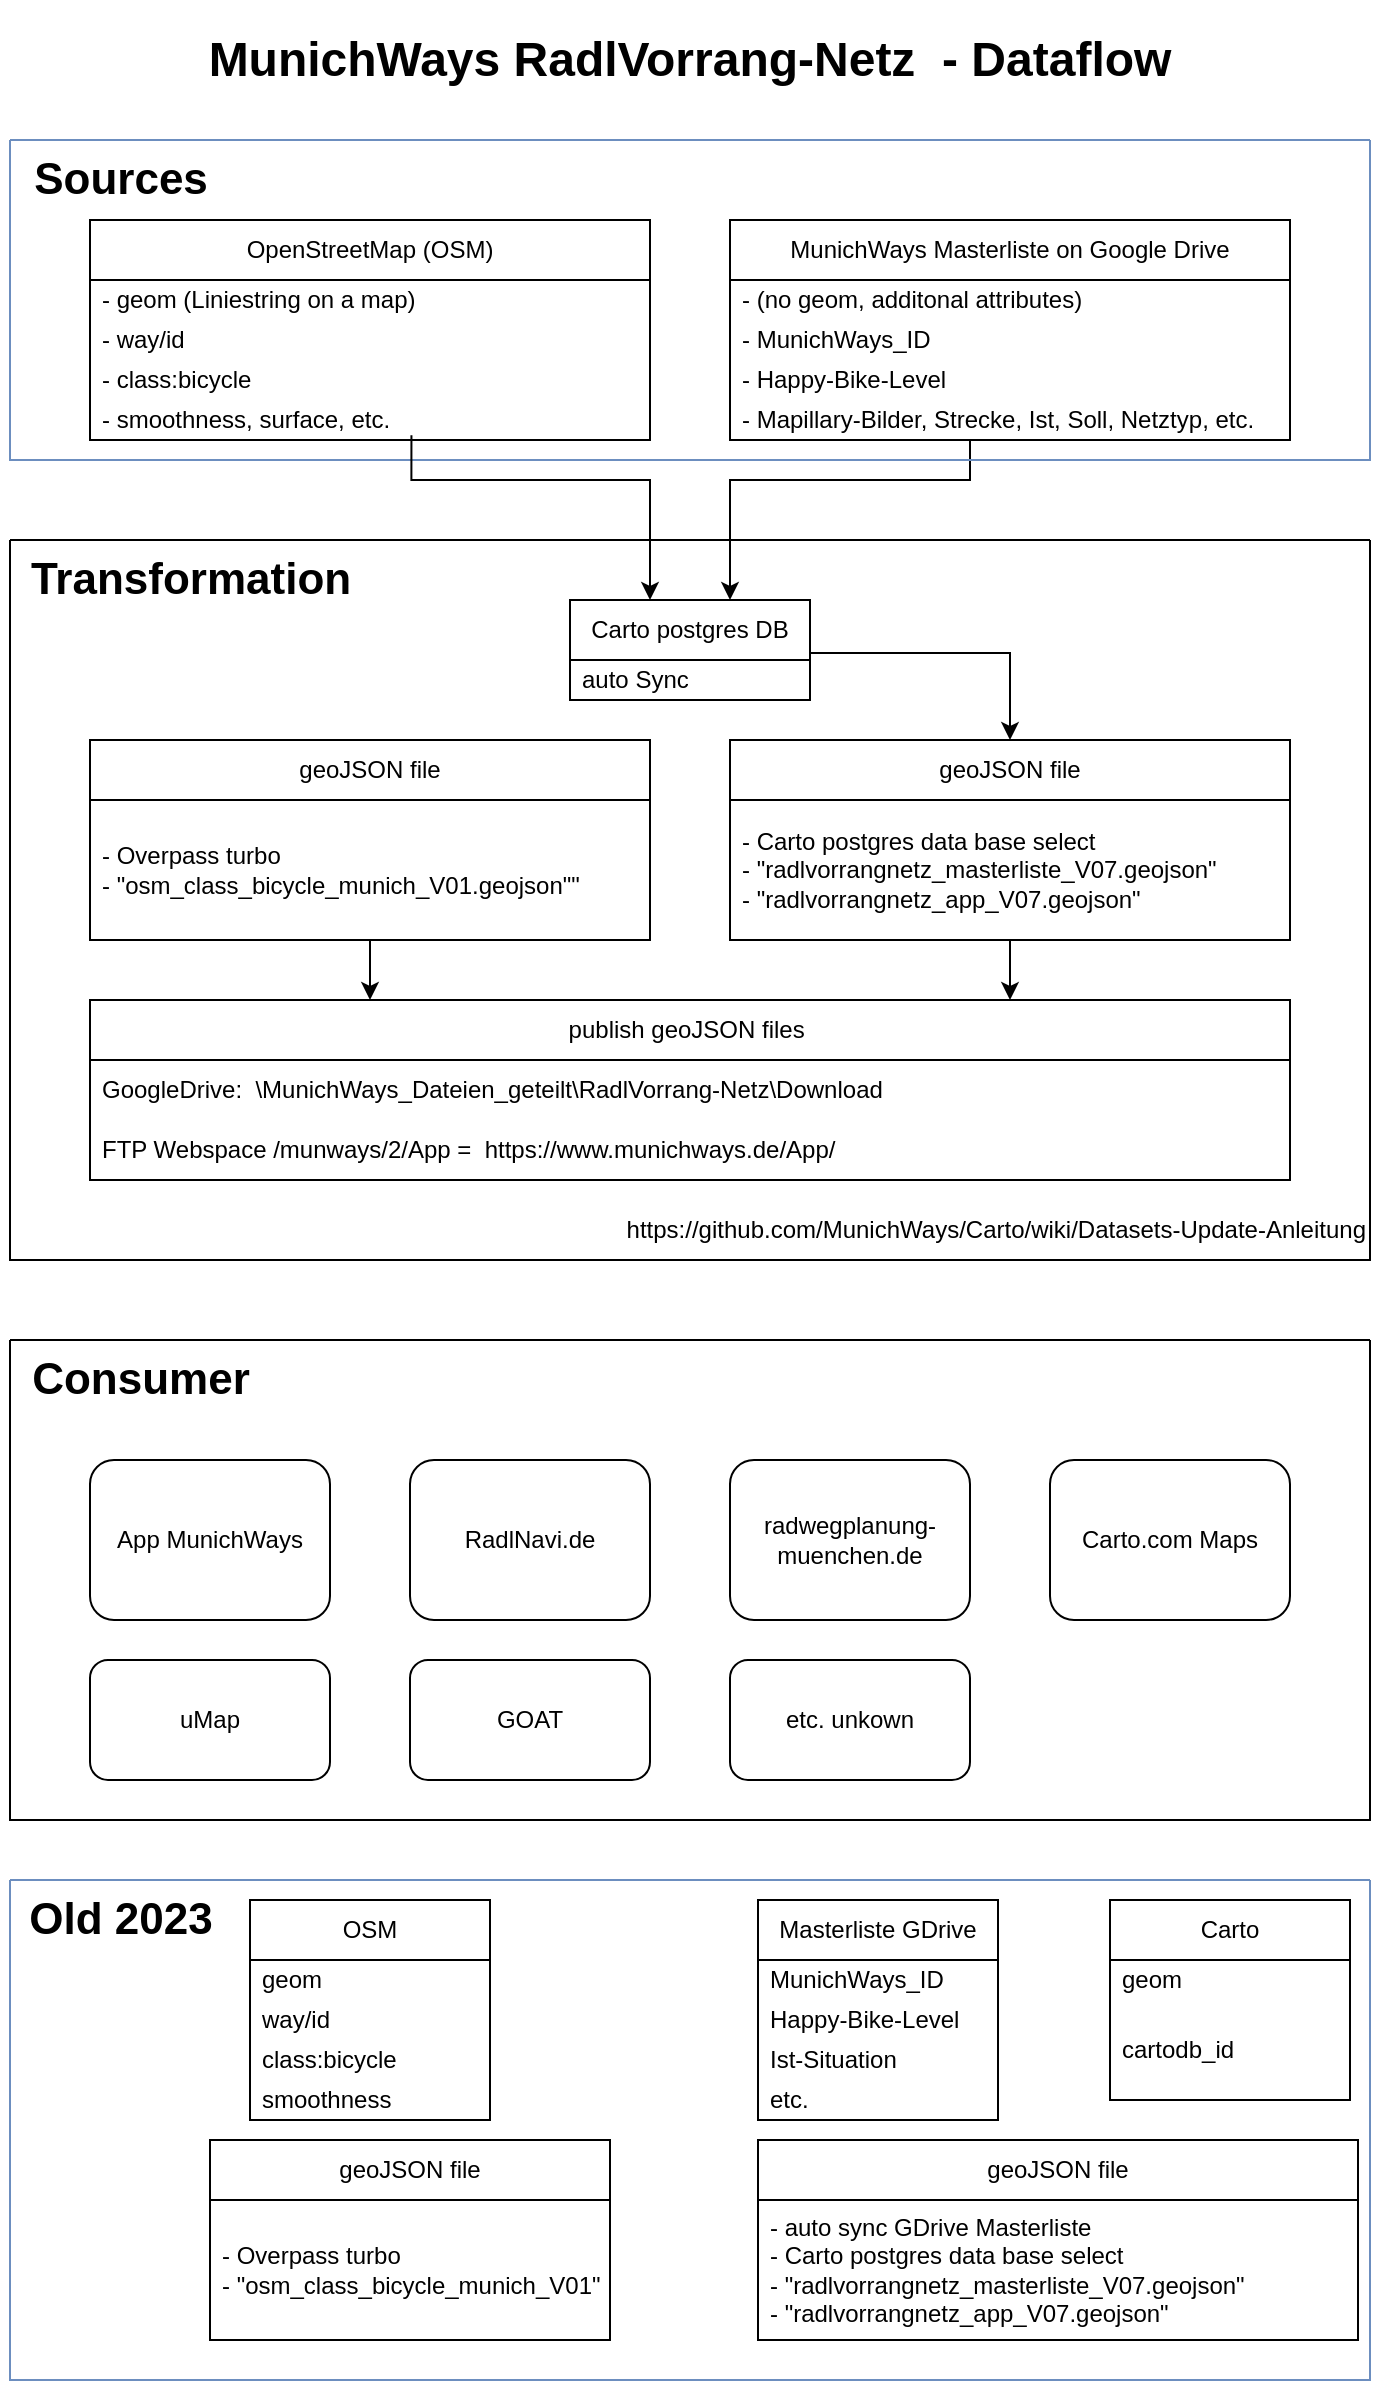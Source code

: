 <mxfile version="22.1.18" type="github">
  <diagram name="Seite-1" id="1gigDWmgY16nIXidn-Pi">
    <mxGraphModel dx="916" dy="494" grid="1" gridSize="10" guides="1" tooltips="1" connect="1" arrows="1" fold="1" page="1" pageScale="1" pageWidth="827" pageHeight="1169" math="0" shadow="0">
      <root>
        <mxCell id="0" />
        <mxCell id="1" parent="0" />
        <mxCell id="Gjcdm5e2cdCdozhZfkkM-72" value="" style="edgeStyle=orthogonalEdgeStyle;rounded=0;orthogonalLoop=1;jettySize=auto;html=1;" parent="1" source="Gjcdm5e2cdCdozhZfkkM-10" target="Gjcdm5e2cdCdozhZfkkM-66" edge="1">
          <mxGeometry relative="1" as="geometry">
            <Array as="points">
              <mxPoint x="520" y="250" />
              <mxPoint x="400" y="250" />
            </Array>
          </mxGeometry>
        </mxCell>
        <mxCell id="Gjcdm5e2cdCdozhZfkkM-23" value="" style="swimlane;startSize=0;fillColor=#dae8fc;strokeColor=#6c8ebf;fillStyle=auto;" parent="1" vertex="1">
          <mxGeometry x="40" y="80" width="680" height="160" as="geometry" />
        </mxCell>
        <mxCell id="Gjcdm5e2cdCdozhZfkkM-24" value="&lt;b&gt;&lt;font style=&quot;font-size: 22px;&quot;&gt;Sources&lt;/font&gt;&lt;/b&gt;" style="text;html=1;align=center;verticalAlign=middle;resizable=0;points=[];autosize=1;strokeColor=none;fillColor=none;" parent="Gjcdm5e2cdCdozhZfkkM-23" vertex="1">
          <mxGeometry width="110" height="40" as="geometry" />
        </mxCell>
        <mxCell id="Gjcdm5e2cdCdozhZfkkM-4" value="OpenStreetMap (OSM)" style="swimlane;fontStyle=0;childLayout=stackLayout;horizontal=1;startSize=30;horizontalStack=0;resizeParent=1;resizeParentMax=0;resizeLast=0;collapsible=1;marginBottom=0;whiteSpace=wrap;html=1;" parent="Gjcdm5e2cdCdozhZfkkM-23" vertex="1">
          <mxGeometry x="40" y="40" width="280" height="110" as="geometry" />
        </mxCell>
        <mxCell id="Gjcdm5e2cdCdozhZfkkM-5" value="- geom (Liniestring on a map)" style="text;strokeColor=none;fillColor=none;align=left;verticalAlign=middle;spacingLeft=4;spacingRight=4;overflow=hidden;points=[[0,0.5],[1,0.5]];portConstraint=eastwest;rotatable=0;whiteSpace=wrap;html=1;" parent="Gjcdm5e2cdCdozhZfkkM-4" vertex="1">
          <mxGeometry y="30" width="280" height="20" as="geometry" />
        </mxCell>
        <mxCell id="Gjcdm5e2cdCdozhZfkkM-6" value="- way/id" style="text;strokeColor=none;fillColor=none;align=left;verticalAlign=middle;spacingLeft=4;spacingRight=4;overflow=hidden;points=[[0,0.5],[1,0.5]];portConstraint=eastwest;rotatable=0;whiteSpace=wrap;html=1;" parent="Gjcdm5e2cdCdozhZfkkM-4" vertex="1">
          <mxGeometry y="50" width="280" height="20" as="geometry" />
        </mxCell>
        <mxCell id="Gjcdm5e2cdCdozhZfkkM-9" value="- class:bicycle" style="text;strokeColor=none;fillColor=none;align=left;verticalAlign=middle;spacingLeft=4;spacingRight=4;overflow=hidden;points=[[0,0.5],[1,0.5]];portConstraint=eastwest;rotatable=0;whiteSpace=wrap;html=1;" parent="Gjcdm5e2cdCdozhZfkkM-4" vertex="1">
          <mxGeometry y="70" width="280" height="20" as="geometry" />
        </mxCell>
        <mxCell id="Gjcdm5e2cdCdozhZfkkM-7" value="- smoothness, surface, etc." style="text;strokeColor=none;fillColor=none;align=left;verticalAlign=middle;spacingLeft=4;spacingRight=4;overflow=hidden;points=[[0,0.5],[1,0.5]];portConstraint=eastwest;rotatable=0;whiteSpace=wrap;html=1;" parent="Gjcdm5e2cdCdozhZfkkM-4" vertex="1">
          <mxGeometry y="90" width="280" height="20" as="geometry" />
        </mxCell>
        <mxCell id="Gjcdm5e2cdCdozhZfkkM-10" value="MunichWays Masterliste on Google Drive" style="swimlane;fontStyle=0;childLayout=stackLayout;horizontal=1;startSize=30;horizontalStack=0;resizeParent=1;resizeParentMax=0;resizeLast=0;collapsible=1;marginBottom=0;whiteSpace=wrap;html=1;" parent="Gjcdm5e2cdCdozhZfkkM-23" vertex="1">
          <mxGeometry x="360" y="40" width="280" height="110" as="geometry" />
        </mxCell>
        <mxCell id="Gjcdm5e2cdCdozhZfkkM-12" value="- (no geom, additonal attributes)" style="text;strokeColor=none;fillColor=none;align=left;verticalAlign=middle;spacingLeft=4;spacingRight=4;overflow=hidden;points=[[0,0.5],[1,0.5]];portConstraint=eastwest;rotatable=0;whiteSpace=wrap;html=1;" parent="Gjcdm5e2cdCdozhZfkkM-10" vertex="1">
          <mxGeometry y="30" width="280" height="20" as="geometry" />
        </mxCell>
        <mxCell id="Gjcdm5e2cdCdozhZfkkM-13" value="- MunichWays_ID" style="text;strokeColor=none;fillColor=none;align=left;verticalAlign=middle;spacingLeft=4;spacingRight=4;overflow=hidden;points=[[0,0.5],[1,0.5]];portConstraint=eastwest;rotatable=0;whiteSpace=wrap;html=1;" parent="Gjcdm5e2cdCdozhZfkkM-10" vertex="1">
          <mxGeometry y="50" width="280" height="20" as="geometry" />
        </mxCell>
        <mxCell id="Gjcdm5e2cdCdozhZfkkM-14" value="- Happy-Bike-Level" style="text;strokeColor=none;fillColor=none;align=left;verticalAlign=middle;spacingLeft=4;spacingRight=4;overflow=hidden;points=[[0,0.5],[1,0.5]];portConstraint=eastwest;rotatable=0;whiteSpace=wrap;html=1;" parent="Gjcdm5e2cdCdozhZfkkM-10" vertex="1">
          <mxGeometry y="70" width="280" height="20" as="geometry" />
        </mxCell>
        <mxCell id="Gjcdm5e2cdCdozhZfkkM-15" value="- Mapillary-Bilder, Strecke, Ist, Soll, Netztyp, etc." style="text;strokeColor=none;fillColor=none;align=left;verticalAlign=middle;spacingLeft=4;spacingRight=4;overflow=hidden;points=[[0,0.5],[1,0.5]];portConstraint=eastwest;rotatable=0;whiteSpace=wrap;html=1;" parent="Gjcdm5e2cdCdozhZfkkM-10" vertex="1">
          <mxGeometry y="90" width="280" height="20" as="geometry" />
        </mxCell>
        <mxCell id="Gjcdm5e2cdCdozhZfkkM-38" value="" style="swimlane;startSize=0;" parent="1" vertex="1">
          <mxGeometry x="40" y="680" width="680" height="240" as="geometry" />
        </mxCell>
        <mxCell id="Gjcdm5e2cdCdozhZfkkM-39" value="&lt;font style=&quot;font-size: 22px;&quot;&gt;&lt;b&gt;Consumer&lt;/b&gt;&lt;/font&gt;" style="text;html=1;align=center;verticalAlign=middle;resizable=0;points=[];autosize=1;strokeColor=none;fillColor=none;" parent="Gjcdm5e2cdCdozhZfkkM-38" vertex="1">
          <mxGeometry width="130" height="40" as="geometry" />
        </mxCell>
        <mxCell id="Gjcdm5e2cdCdozhZfkkM-44" value="App MunichWays" style="rounded=1;whiteSpace=wrap;html=1;" parent="Gjcdm5e2cdCdozhZfkkM-38" vertex="1">
          <mxGeometry x="40" y="60" width="120" height="80" as="geometry" />
        </mxCell>
        <mxCell id="Gjcdm5e2cdCdozhZfkkM-45" value="RadlNavi.de" style="rounded=1;whiteSpace=wrap;html=1;" parent="Gjcdm5e2cdCdozhZfkkM-38" vertex="1">
          <mxGeometry x="200" y="60" width="120" height="80" as="geometry" />
        </mxCell>
        <mxCell id="Gjcdm5e2cdCdozhZfkkM-46" value="Carto.com Maps" style="rounded=1;whiteSpace=wrap;html=1;" parent="Gjcdm5e2cdCdozhZfkkM-38" vertex="1">
          <mxGeometry x="520" y="60" width="120" height="80" as="geometry" />
        </mxCell>
        <mxCell id="Gjcdm5e2cdCdozhZfkkM-47" value="radwegplanung-muenchen.de" style="rounded=1;whiteSpace=wrap;html=1;" parent="Gjcdm5e2cdCdozhZfkkM-38" vertex="1">
          <mxGeometry x="360" y="60" width="120" height="80" as="geometry" />
        </mxCell>
        <mxCell id="Gjcdm5e2cdCdozhZfkkM-87" value="uMap" style="rounded=1;whiteSpace=wrap;html=1;" parent="Gjcdm5e2cdCdozhZfkkM-38" vertex="1">
          <mxGeometry x="40" y="160" width="120" height="60" as="geometry" />
        </mxCell>
        <mxCell id="Gjcdm5e2cdCdozhZfkkM-88" value="etc. unkown" style="rounded=1;whiteSpace=wrap;html=1;" parent="Gjcdm5e2cdCdozhZfkkM-38" vertex="1">
          <mxGeometry x="360" y="160" width="120" height="60" as="geometry" />
        </mxCell>
        <mxCell id="Gjcdm5e2cdCdozhZfkkM-89" value="GOAT" style="rounded=1;whiteSpace=wrap;html=1;" parent="Gjcdm5e2cdCdozhZfkkM-38" vertex="1">
          <mxGeometry x="200" y="160" width="120" height="60" as="geometry" />
        </mxCell>
        <mxCell id="Gjcdm5e2cdCdozhZfkkM-48" value="" style="swimlane;startSize=0;" parent="1" vertex="1">
          <mxGeometry x="40" y="280" width="680" height="360" as="geometry" />
        </mxCell>
        <mxCell id="Gjcdm5e2cdCdozhZfkkM-50" value="&lt;b&gt;&lt;font style=&quot;font-size: 22px;&quot;&gt;Transformation&lt;/font&gt;&lt;/b&gt;" style="text;html=1;align=center;verticalAlign=middle;resizable=0;points=[];autosize=1;strokeColor=none;fillColor=none;" parent="Gjcdm5e2cdCdozhZfkkM-48" vertex="1">
          <mxGeometry width="180" height="40" as="geometry" />
        </mxCell>
        <mxCell id="Gjcdm5e2cdCdozhZfkkM-51" value="geoJSON file" style="swimlane;fontStyle=0;childLayout=stackLayout;horizontal=1;startSize=30;horizontalStack=0;resizeParent=1;resizeParentMax=0;resizeLast=0;collapsible=1;marginBottom=0;whiteSpace=wrap;html=1;" parent="Gjcdm5e2cdCdozhZfkkM-48" vertex="1">
          <mxGeometry x="40" y="100" width="280" height="100" as="geometry" />
        </mxCell>
        <mxCell id="Gjcdm5e2cdCdozhZfkkM-52" value="- Overpass turbo&lt;br&gt;- &quot;osm_class_bicycle_munich_V01.geojson&quot;&quot;" style="text;strokeColor=none;fillColor=none;align=left;verticalAlign=middle;spacingLeft=4;spacingRight=4;overflow=hidden;points=[[0,0.5],[1,0.5]];portConstraint=eastwest;rotatable=0;whiteSpace=wrap;html=1;" parent="Gjcdm5e2cdCdozhZfkkM-51" vertex="1">
          <mxGeometry y="30" width="280" height="70" as="geometry" />
        </mxCell>
        <mxCell id="Gjcdm5e2cdCdozhZfkkM-58" value="https://github.com/MunichWays/Carto/wiki/Datasets-Update-Anleitung" style="text;html=1;strokeColor=none;fillColor=none;align=right;verticalAlign=middle;whiteSpace=wrap;rounded=0;" parent="Gjcdm5e2cdCdozhZfkkM-48" vertex="1">
          <mxGeometry y="330" width="680" height="30" as="geometry" />
        </mxCell>
        <mxCell id="Gjcdm5e2cdCdozhZfkkM-81" value="" style="edgeStyle=orthogonalEdgeStyle;rounded=0;orthogonalLoop=1;jettySize=auto;html=1;exitX=1.003;exitY=-0.176;exitDx=0;exitDy=0;exitPerimeter=0;" parent="Gjcdm5e2cdCdozhZfkkM-48" source="Gjcdm5e2cdCdozhZfkkM-67" target="Gjcdm5e2cdCdozhZfkkM-79" edge="1">
          <mxGeometry relative="1" as="geometry" />
        </mxCell>
        <mxCell id="Gjcdm5e2cdCdozhZfkkM-66" value="Carto postgres DB" style="swimlane;fontStyle=0;childLayout=stackLayout;horizontal=1;startSize=30;horizontalStack=0;resizeParent=1;resizeParentMax=0;resizeLast=0;collapsible=1;marginBottom=0;whiteSpace=wrap;html=1;" parent="Gjcdm5e2cdCdozhZfkkM-48" vertex="1">
          <mxGeometry x="280" y="30" width="120" height="50" as="geometry" />
        </mxCell>
        <mxCell id="Gjcdm5e2cdCdozhZfkkM-67" value="auto Sync" style="text;strokeColor=none;fillColor=none;align=left;verticalAlign=middle;spacingLeft=4;spacingRight=4;overflow=hidden;points=[[0,0.5],[1,0.5]];portConstraint=eastwest;rotatable=0;whiteSpace=wrap;html=1;" parent="Gjcdm5e2cdCdozhZfkkM-66" vertex="1">
          <mxGeometry y="30" width="120" height="20" as="geometry" />
        </mxCell>
        <mxCell id="Gjcdm5e2cdCdozhZfkkM-75" value="publish geoJSON files&amp;nbsp;" style="swimlane;fontStyle=0;childLayout=stackLayout;horizontal=1;startSize=30;horizontalStack=0;resizeParent=1;resizeParentMax=0;resizeLast=0;collapsible=1;marginBottom=0;whiteSpace=wrap;html=1;" parent="Gjcdm5e2cdCdozhZfkkM-48" vertex="1">
          <mxGeometry x="40" y="230" width="600" height="90" as="geometry" />
        </mxCell>
        <mxCell id="Gjcdm5e2cdCdozhZfkkM-76" value="GoogleDrive:&amp;nbsp; \MunichWays_Dateien_geteilt\RadlVorrang-Netz\Download&amp;nbsp;" style="text;strokeColor=none;fillColor=none;align=left;verticalAlign=middle;spacingLeft=4;spacingRight=4;overflow=hidden;points=[[0,0.5],[1,0.5]];portConstraint=eastwest;rotatable=0;whiteSpace=wrap;html=1;" parent="Gjcdm5e2cdCdozhZfkkM-75" vertex="1">
          <mxGeometry y="30" width="600" height="30" as="geometry" />
        </mxCell>
        <mxCell id="Gjcdm5e2cdCdozhZfkkM-77" value="FTP Webspace /munways/2/App =&amp;nbsp; https://www.munichways.de/App/&amp;nbsp;" style="text;strokeColor=none;fillColor=none;align=left;verticalAlign=middle;spacingLeft=4;spacingRight=4;overflow=hidden;points=[[0,0.5],[1,0.5]];portConstraint=eastwest;rotatable=0;whiteSpace=wrap;html=1;" parent="Gjcdm5e2cdCdozhZfkkM-75" vertex="1">
          <mxGeometry y="60" width="600" height="30" as="geometry" />
        </mxCell>
        <mxCell id="Gjcdm5e2cdCdozhZfkkM-79" value="geoJSON file" style="swimlane;fontStyle=0;childLayout=stackLayout;horizontal=1;startSize=30;horizontalStack=0;resizeParent=1;resizeParentMax=0;resizeLast=0;collapsible=1;marginBottom=0;whiteSpace=wrap;html=1;" parent="Gjcdm5e2cdCdozhZfkkM-48" vertex="1">
          <mxGeometry x="360" y="100" width="280" height="100" as="geometry" />
        </mxCell>
        <mxCell id="Gjcdm5e2cdCdozhZfkkM-80" value="- Carto postgres data base select&lt;br&gt;- &quot;radlvorrangnetz_masterliste_V07.geojson&quot;&lt;br&gt;- &quot;radlvorrangnetz_app_V07.geojson&quot;" style="text;strokeColor=none;fillColor=none;align=left;verticalAlign=middle;spacingLeft=4;spacingRight=4;overflow=hidden;points=[[0,0.5],[1,0.5]];portConstraint=eastwest;rotatable=0;whiteSpace=wrap;html=1;" parent="Gjcdm5e2cdCdozhZfkkM-79" vertex="1">
          <mxGeometry y="30" width="280" height="70" as="geometry" />
        </mxCell>
        <mxCell id="Gjcdm5e2cdCdozhZfkkM-85" style="edgeStyle=orthogonalEdgeStyle;rounded=0;orthogonalLoop=1;jettySize=auto;html=1;" parent="Gjcdm5e2cdCdozhZfkkM-48" source="Gjcdm5e2cdCdozhZfkkM-51" edge="1">
          <mxGeometry relative="1" as="geometry">
            <mxPoint x="180" y="230" as="targetPoint" />
          </mxGeometry>
        </mxCell>
        <mxCell id="Gjcdm5e2cdCdozhZfkkM-86" style="edgeStyle=orthogonalEdgeStyle;rounded=0;orthogonalLoop=1;jettySize=auto;html=1;" parent="Gjcdm5e2cdCdozhZfkkM-48" source="Gjcdm5e2cdCdozhZfkkM-79" edge="1">
          <mxGeometry relative="1" as="geometry">
            <mxPoint x="500" y="230" as="targetPoint" />
          </mxGeometry>
        </mxCell>
        <mxCell id="Gjcdm5e2cdCdozhZfkkM-49" style="edgeStyle=orthogonalEdgeStyle;rounded=0;orthogonalLoop=1;jettySize=auto;html=1;exitX=0.5;exitY=1;exitDx=0;exitDy=0;" parent="1" source="Gjcdm5e2cdCdozhZfkkM-23" target="Gjcdm5e2cdCdozhZfkkM-23" edge="1">
          <mxGeometry relative="1" as="geometry" />
        </mxCell>
        <mxCell id="Gjcdm5e2cdCdozhZfkkM-57" value="" style="edgeStyle=orthogonalEdgeStyle;rounded=0;orthogonalLoop=1;jettySize=auto;html=1;exitX=0.574;exitY=0.884;exitDx=0;exitDy=0;exitPerimeter=0;" parent="1" source="Gjcdm5e2cdCdozhZfkkM-7" edge="1">
          <mxGeometry relative="1" as="geometry">
            <Array as="points">
              <mxPoint x="241" y="250" />
              <mxPoint x="360" y="250" />
            </Array>
            <mxPoint x="360" y="310" as="targetPoint" />
          </mxGeometry>
        </mxCell>
        <mxCell id="P5JjprqfyT6lThhLO7mP-44" value="" style="swimlane;startSize=0;fillColor=#dae8fc;strokeColor=#6c8ebf;fillStyle=auto;" vertex="1" parent="1">
          <mxGeometry x="40" y="950" width="680" height="250" as="geometry" />
        </mxCell>
        <mxCell id="P5JjprqfyT6lThhLO7mP-45" value="&lt;b&gt;&lt;font style=&quot;font-size: 22px;&quot;&gt;Old 2023&lt;/font&gt;&lt;/b&gt;" style="text;html=1;align=center;verticalAlign=middle;resizable=0;points=[];autosize=1;strokeColor=none;fillColor=none;" vertex="1" parent="P5JjprqfyT6lThhLO7mP-44">
          <mxGeometry x="-5" width="120" height="40" as="geometry" />
        </mxCell>
        <mxCell id="P5JjprqfyT6lThhLO7mP-46" value="Carto" style="swimlane;fontStyle=0;childLayout=stackLayout;horizontal=1;startSize=30;horizontalStack=0;resizeParent=1;resizeParentMax=0;resizeLast=0;collapsible=1;marginBottom=0;whiteSpace=wrap;html=1;" vertex="1" parent="P5JjprqfyT6lThhLO7mP-44">
          <mxGeometry x="550" y="10" width="120" height="100" as="geometry" />
        </mxCell>
        <mxCell id="P5JjprqfyT6lThhLO7mP-47" value="geom" style="text;strokeColor=none;fillColor=none;align=left;verticalAlign=middle;spacingLeft=4;spacingRight=4;overflow=hidden;points=[[0,0.5],[1,0.5]];portConstraint=eastwest;rotatable=0;whiteSpace=wrap;html=1;" vertex="1" parent="P5JjprqfyT6lThhLO7mP-46">
          <mxGeometry y="30" width="120" height="20" as="geometry" />
        </mxCell>
        <mxCell id="P5JjprqfyT6lThhLO7mP-48" value="cartodb_id" style="text;strokeColor=none;fillColor=none;align=left;verticalAlign=middle;spacingLeft=4;spacingRight=4;overflow=hidden;points=[[0,0.5],[1,0.5]];portConstraint=eastwest;rotatable=0;whiteSpace=wrap;html=1;" vertex="1" parent="P5JjprqfyT6lThhLO7mP-46">
          <mxGeometry y="50" width="120" height="50" as="geometry" />
        </mxCell>
        <mxCell id="P5JjprqfyT6lThhLO7mP-49" value="OSM" style="swimlane;fontStyle=0;childLayout=stackLayout;horizontal=1;startSize=30;horizontalStack=0;resizeParent=1;resizeParentMax=0;resizeLast=0;collapsible=1;marginBottom=0;whiteSpace=wrap;html=1;" vertex="1" parent="P5JjprqfyT6lThhLO7mP-44">
          <mxGeometry x="120" y="10" width="120" height="110" as="geometry" />
        </mxCell>
        <mxCell id="P5JjprqfyT6lThhLO7mP-50" value="geom" style="text;strokeColor=none;fillColor=none;align=left;verticalAlign=middle;spacingLeft=4;spacingRight=4;overflow=hidden;points=[[0,0.5],[1,0.5]];portConstraint=eastwest;rotatable=0;whiteSpace=wrap;html=1;" vertex="1" parent="P5JjprqfyT6lThhLO7mP-49">
          <mxGeometry y="30" width="120" height="20" as="geometry" />
        </mxCell>
        <mxCell id="P5JjprqfyT6lThhLO7mP-51" value="way/id" style="text;strokeColor=none;fillColor=none;align=left;verticalAlign=middle;spacingLeft=4;spacingRight=4;overflow=hidden;points=[[0,0.5],[1,0.5]];portConstraint=eastwest;rotatable=0;whiteSpace=wrap;html=1;" vertex="1" parent="P5JjprqfyT6lThhLO7mP-49">
          <mxGeometry y="50" width="120" height="20" as="geometry" />
        </mxCell>
        <mxCell id="P5JjprqfyT6lThhLO7mP-52" value="class:bicycle" style="text;strokeColor=none;fillColor=none;align=left;verticalAlign=middle;spacingLeft=4;spacingRight=4;overflow=hidden;points=[[0,0.5],[1,0.5]];portConstraint=eastwest;rotatable=0;whiteSpace=wrap;html=1;" vertex="1" parent="P5JjprqfyT6lThhLO7mP-49">
          <mxGeometry y="70" width="120" height="20" as="geometry" />
        </mxCell>
        <mxCell id="P5JjprqfyT6lThhLO7mP-53" value="smoothness" style="text;strokeColor=none;fillColor=none;align=left;verticalAlign=middle;spacingLeft=4;spacingRight=4;overflow=hidden;points=[[0,0.5],[1,0.5]];portConstraint=eastwest;rotatable=0;whiteSpace=wrap;html=1;" vertex="1" parent="P5JjprqfyT6lThhLO7mP-49">
          <mxGeometry y="90" width="120" height="20" as="geometry" />
        </mxCell>
        <mxCell id="P5JjprqfyT6lThhLO7mP-38" value="Masterliste GDrive" style="swimlane;fontStyle=0;childLayout=stackLayout;horizontal=1;startSize=30;horizontalStack=0;resizeParent=1;resizeParentMax=0;resizeLast=0;collapsible=1;marginBottom=0;whiteSpace=wrap;html=1;" vertex="1" parent="P5JjprqfyT6lThhLO7mP-44">
          <mxGeometry x="374" y="10" width="120" height="110" as="geometry" />
        </mxCell>
        <mxCell id="P5JjprqfyT6lThhLO7mP-39" value="MunichWays_ID" style="text;strokeColor=none;fillColor=none;align=left;verticalAlign=middle;spacingLeft=4;spacingRight=4;overflow=hidden;points=[[0,0.5],[1,0.5]];portConstraint=eastwest;rotatable=0;whiteSpace=wrap;html=1;" vertex="1" parent="P5JjprqfyT6lThhLO7mP-38">
          <mxGeometry y="30" width="120" height="20" as="geometry" />
        </mxCell>
        <mxCell id="P5JjprqfyT6lThhLO7mP-40" value="Happy-Bike-Level" style="text;strokeColor=none;fillColor=none;align=left;verticalAlign=middle;spacingLeft=4;spacingRight=4;overflow=hidden;points=[[0,0.5],[1,0.5]];portConstraint=eastwest;rotatable=0;whiteSpace=wrap;html=1;" vertex="1" parent="P5JjprqfyT6lThhLO7mP-38">
          <mxGeometry y="50" width="120" height="20" as="geometry" />
        </mxCell>
        <mxCell id="P5JjprqfyT6lThhLO7mP-41" value="Ist-Situation" style="text;strokeColor=none;fillColor=none;align=left;verticalAlign=middle;spacingLeft=4;spacingRight=4;overflow=hidden;points=[[0,0.5],[1,0.5]];portConstraint=eastwest;rotatable=0;whiteSpace=wrap;html=1;" vertex="1" parent="P5JjprqfyT6lThhLO7mP-38">
          <mxGeometry y="70" width="120" height="20" as="geometry" />
        </mxCell>
        <mxCell id="P5JjprqfyT6lThhLO7mP-43" value="etc." style="text;strokeColor=none;fillColor=none;align=left;verticalAlign=middle;spacingLeft=4;spacingRight=4;overflow=hidden;points=[[0,0.5],[1,0.5]];portConstraint=eastwest;rotatable=0;whiteSpace=wrap;html=1;" vertex="1" parent="P5JjprqfyT6lThhLO7mP-38">
          <mxGeometry y="90" width="120" height="20" as="geometry" />
        </mxCell>
        <mxCell id="P5JjprqfyT6lThhLO7mP-56" value="geoJSON file" style="swimlane;fontStyle=0;childLayout=stackLayout;horizontal=1;startSize=30;horizontalStack=0;resizeParent=1;resizeParentMax=0;resizeLast=0;collapsible=1;marginBottom=0;whiteSpace=wrap;html=1;" vertex="1" parent="P5JjprqfyT6lThhLO7mP-44">
          <mxGeometry x="374" y="130" width="300" height="100" as="geometry" />
        </mxCell>
        <mxCell id="P5JjprqfyT6lThhLO7mP-57" value="- auto sync GDrive Masterliste&lt;br&gt;- Carto postgres data base select&lt;br&gt;- &quot;radlvorrangnetz_masterliste_V07.geojson&quot;&lt;br&gt;- &quot;radlvorrangnetz_app_V07.geojson&quot;" style="text;strokeColor=none;fillColor=none;align=left;verticalAlign=middle;spacingLeft=4;spacingRight=4;overflow=hidden;points=[[0,0.5],[1,0.5]];portConstraint=eastwest;rotatable=0;whiteSpace=wrap;html=1;" vertex="1" parent="P5JjprqfyT6lThhLO7mP-56">
          <mxGeometry y="30" width="300" height="70" as="geometry" />
        </mxCell>
        <mxCell id="P5JjprqfyT6lThhLO7mP-64" value="geoJSON file" style="swimlane;fontStyle=0;childLayout=stackLayout;horizontal=1;startSize=30;horizontalStack=0;resizeParent=1;resizeParentMax=0;resizeLast=0;collapsible=1;marginBottom=0;whiteSpace=wrap;html=1;" vertex="1" parent="P5JjprqfyT6lThhLO7mP-44">
          <mxGeometry x="100" y="130" width="200" height="100" as="geometry" />
        </mxCell>
        <mxCell id="P5JjprqfyT6lThhLO7mP-65" value="- Overpass turbo&lt;br&gt;- &quot;osm_class_bicycle_munich_V01&quot;" style="text;strokeColor=none;fillColor=none;align=left;verticalAlign=middle;spacingLeft=4;spacingRight=4;overflow=hidden;points=[[0,0.5],[1,0.5]];portConstraint=eastwest;rotatable=0;whiteSpace=wrap;html=1;" vertex="1" parent="P5JjprqfyT6lThhLO7mP-64">
          <mxGeometry y="30" width="200" height="70" as="geometry" />
        </mxCell>
        <mxCell id="P5JjprqfyT6lThhLO7mP-55" style="edgeStyle=orthogonalEdgeStyle;rounded=0;orthogonalLoop=1;jettySize=auto;html=1;exitX=0.5;exitY=1;exitDx=0;exitDy=0;" edge="1" parent="1" source="P5JjprqfyT6lThhLO7mP-44" target="P5JjprqfyT6lThhLO7mP-44">
          <mxGeometry relative="1" as="geometry" />
        </mxCell>
        <mxCell id="P5JjprqfyT6lThhLO7mP-66" value="&lt;h1&gt;MunichWays RadlVorrang-Netz&amp;nbsp; - Dataflow&lt;/h1&gt;" style="text;html=1;strokeColor=none;fillColor=none;spacing=5;spacingTop=-20;whiteSpace=wrap;overflow=hidden;rounded=0;align=center;" vertex="1" parent="1">
          <mxGeometry x="40" y="20" width="680" height="50" as="geometry" />
        </mxCell>
      </root>
    </mxGraphModel>
  </diagram>
</mxfile>
